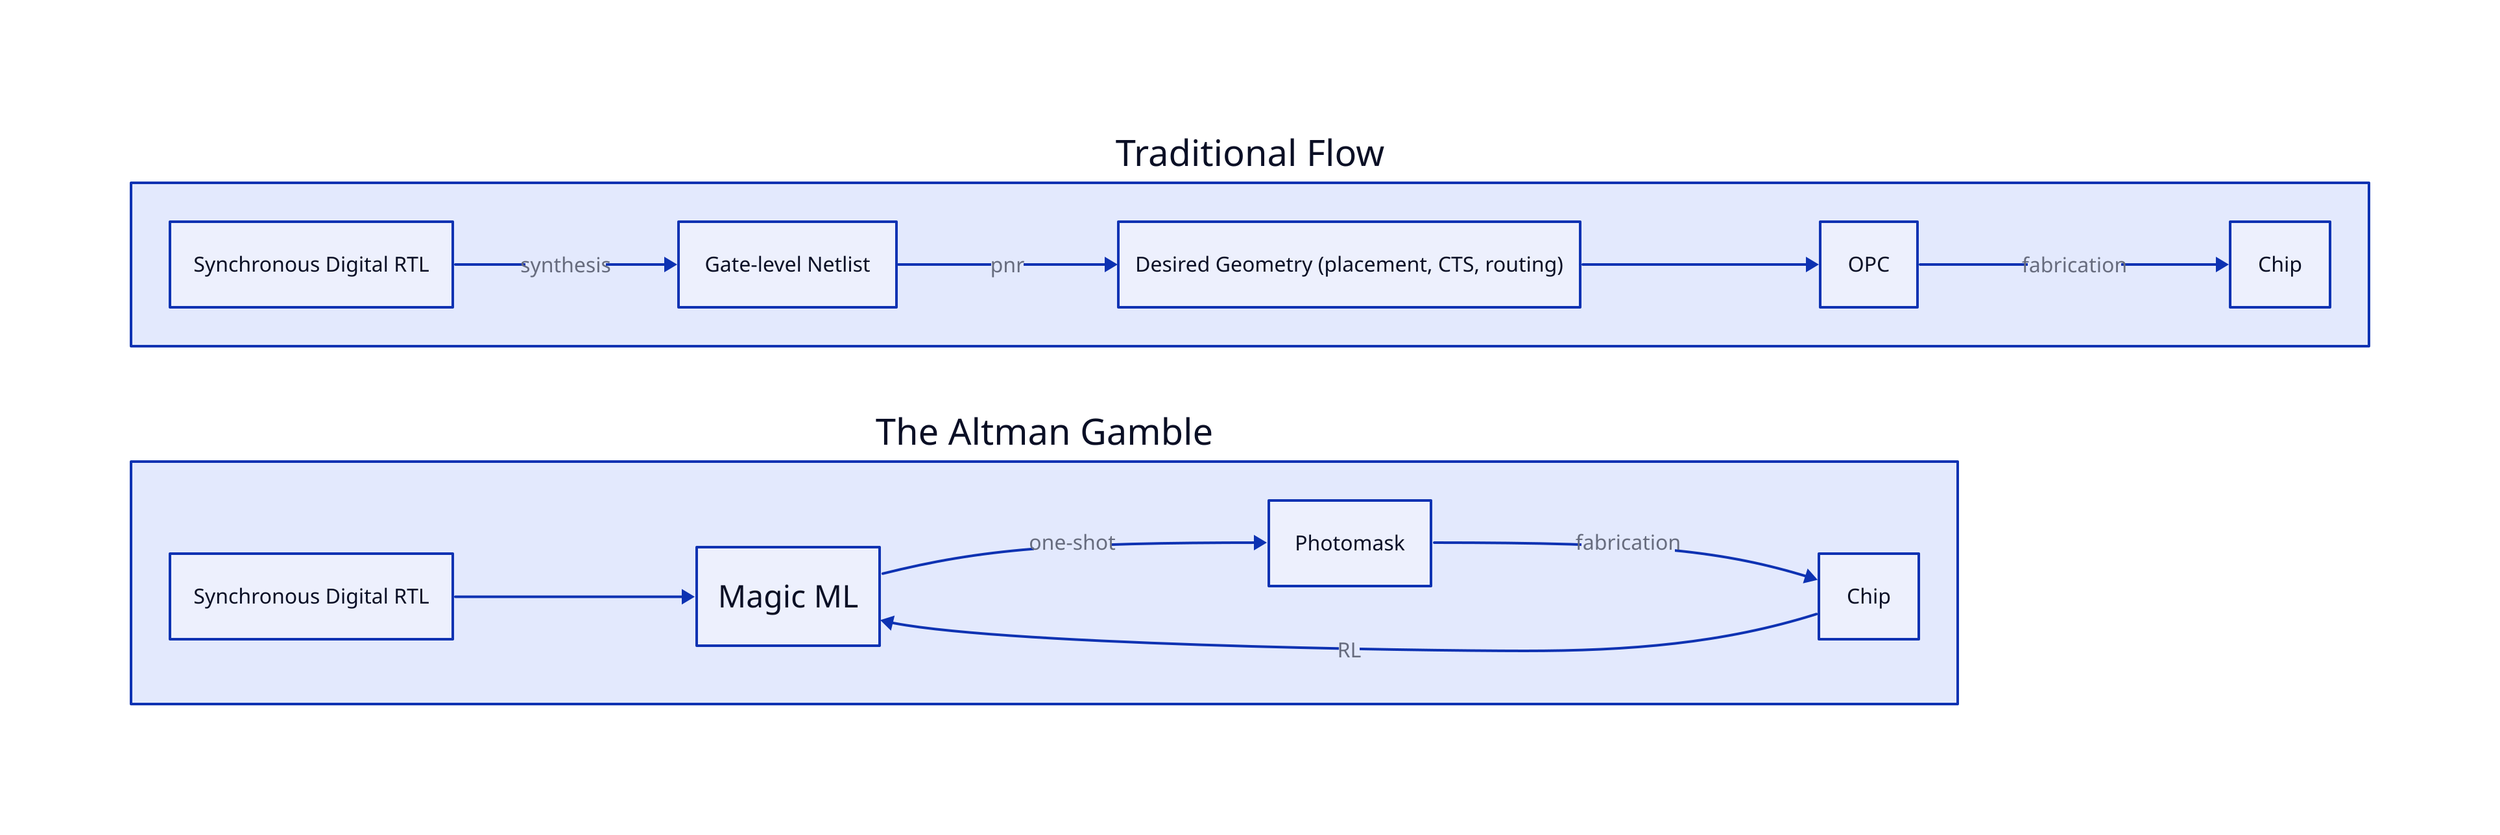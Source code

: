 direction: right
trad: {
  label: Traditional Flow
  rtl: Synchronous Digital RTL
  stdcells: Gate-level Netlist
  geo: Desired Geometry (placement, CTS, routing)
  opc: OPC
  chip: Chip
  rtl -> stdcells: synthesis
  stdcells -> geo: pnr
  geo -> opc
  opc -> chip: fabrication
}

alt: {
  label: The Altman Gamble
  rtl: Synchronous Digital RTL
  magic: Magic ML {
    style.font-size: 24
  }
  photo: Photomask
  chip: Chip
  rtl -> magic
  magic -> photo: one-shot
  photo -> chip: fabrication
  chip -> magic: RL
}
